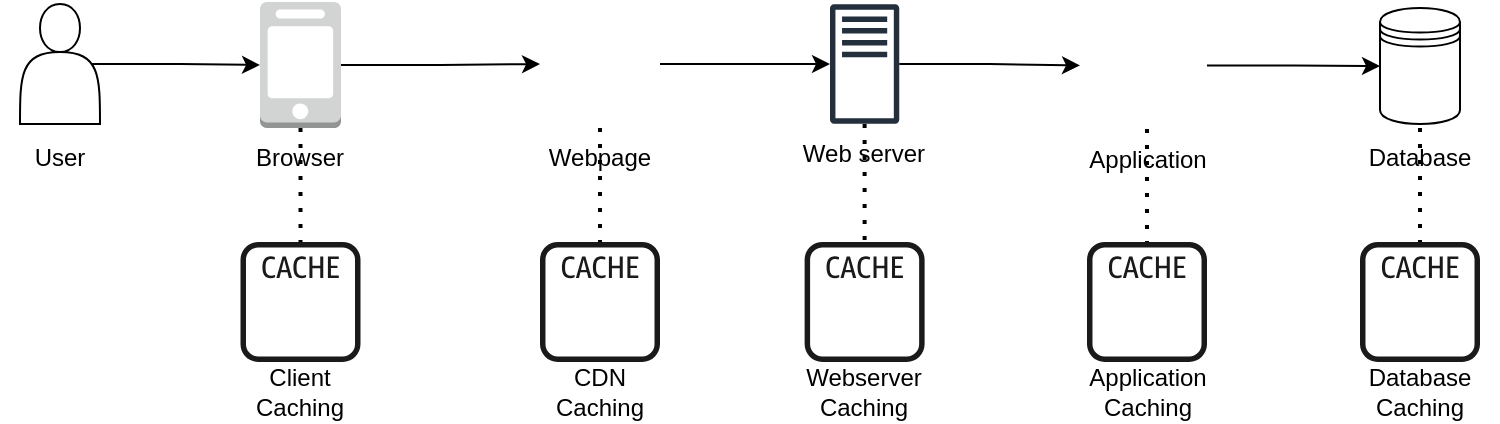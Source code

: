 <mxfile version="21.3.7" type="github">
  <diagram name="Page-1" id="LM_asFJ4TOAk9_saxAfW">
    <mxGraphModel dx="954" dy="502" grid="1" gridSize="10" guides="1" tooltips="1" connect="1" arrows="1" fold="1" page="1" pageScale="1" pageWidth="850" pageHeight="1100" math="0" shadow="0">
      <root>
        <mxCell id="0" />
        <mxCell id="1" parent="0" />
        <mxCell id="LSOb9IBye-6bXAaHgn09-33" value="" style="endArrow=none;dashed=1;html=1;dashPattern=1 3;strokeWidth=2;rounded=0;exitX=0.5;exitY=0;exitDx=0;exitDy=0;" edge="1" parent="1" source="LSOb9IBye-6bXAaHgn09-28" target="LSOb9IBye-6bXAaHgn09-12">
          <mxGeometry width="50" height="50" relative="1" as="geometry">
            <mxPoint x="594" y="184" as="sourcePoint" />
            <mxPoint x="594" y="240" as="targetPoint" />
          </mxGeometry>
        </mxCell>
        <mxCell id="LSOb9IBye-6bXAaHgn09-32" value="" style="endArrow=none;dashed=1;html=1;dashPattern=1 3;strokeWidth=2;rounded=0;exitX=0.5;exitY=0;exitDx=0;exitDy=0;" edge="1" parent="1" source="LSOb9IBye-6bXAaHgn09-23" target="LSOb9IBye-6bXAaHgn09-11">
          <mxGeometry width="50" height="50" relative="1" as="geometry">
            <mxPoint x="452" y="181" as="sourcePoint" />
            <mxPoint x="452" y="240" as="targetPoint" />
          </mxGeometry>
        </mxCell>
        <mxCell id="LSOb9IBye-6bXAaHgn09-31" value="" style="endArrow=none;dashed=1;html=1;dashPattern=1 3;strokeWidth=2;rounded=0;exitX=0.5;exitY=0;exitDx=0;exitDy=0;" edge="1" parent="1" source="LSOb9IBye-6bXAaHgn09-27" target="LSOb9IBye-6bXAaHgn09-10">
          <mxGeometry width="50" height="50" relative="1" as="geometry">
            <mxPoint x="320" y="183" as="sourcePoint" />
            <mxPoint x="320" y="240" as="targetPoint" />
          </mxGeometry>
        </mxCell>
        <mxCell id="LSOb9IBye-6bXAaHgn09-30" value="" style="endArrow=none;dashed=1;html=1;dashPattern=1 3;strokeWidth=2;rounded=0;exitX=0.5;exitY=0;exitDx=0;exitDy=0;" edge="1" parent="1" source="LSOb9IBye-6bXAaHgn09-22" target="LSOb9IBye-6bXAaHgn09-9">
          <mxGeometry width="50" height="50" relative="1" as="geometry">
            <mxPoint x="170" y="183" as="sourcePoint" />
            <mxPoint x="170" y="240" as="targetPoint" />
          </mxGeometry>
        </mxCell>
        <mxCell id="LSOb9IBye-6bXAaHgn09-29" value="" style="endArrow=none;dashed=1;html=1;dashPattern=1 3;strokeWidth=2;rounded=0;exitX=0.5;exitY=0;exitDx=0;exitDy=0;" edge="1" parent="1" source="LSOb9IBye-6bXAaHgn09-21" target="LSOb9IBye-6bXAaHgn09-8">
          <mxGeometry width="50" height="50" relative="1" as="geometry">
            <mxPoint x="370" y="290" as="sourcePoint" />
            <mxPoint x="420" y="240" as="targetPoint" />
          </mxGeometry>
        </mxCell>
        <mxCell id="LSOb9IBye-6bXAaHgn09-14" style="edgeStyle=orthogonalEdgeStyle;rounded=0;orthogonalLoop=1;jettySize=auto;html=1;exitX=0.9;exitY=0.5;exitDx=0;exitDy=0;entryX=0;entryY=0.5;entryDx=0;entryDy=0;entryPerimeter=0;exitPerimeter=0;" edge="1" parent="1" source="LSOb9IBye-6bXAaHgn09-1" target="LSOb9IBye-6bXAaHgn09-2">
          <mxGeometry relative="1" as="geometry" />
        </mxCell>
        <mxCell id="LSOb9IBye-6bXAaHgn09-1" value="" style="shape=actor;whiteSpace=wrap;html=1;" vertex="1" parent="1">
          <mxGeometry x="20" y="111" width="40" height="60" as="geometry" />
        </mxCell>
        <mxCell id="LSOb9IBye-6bXAaHgn09-15" style="edgeStyle=orthogonalEdgeStyle;rounded=0;orthogonalLoop=1;jettySize=auto;html=1;exitX=1;exitY=0.5;exitDx=0;exitDy=0;exitPerimeter=0;" edge="1" parent="1" source="LSOb9IBye-6bXAaHgn09-2" target="LSOb9IBye-6bXAaHgn09-5">
          <mxGeometry relative="1" as="geometry" />
        </mxCell>
        <mxCell id="LSOb9IBye-6bXAaHgn09-2" value="" style="outlineConnect=0;dashed=0;verticalLabelPosition=bottom;verticalAlign=top;align=center;html=1;shape=mxgraph.aws3.mobile_client;fillColor=#D2D3D3;gradientColor=none;" vertex="1" parent="1">
          <mxGeometry x="140" y="110" width="40.5" height="63" as="geometry" />
        </mxCell>
        <mxCell id="LSOb9IBye-6bXAaHgn09-26" style="edgeStyle=orthogonalEdgeStyle;rounded=0;orthogonalLoop=1;jettySize=auto;html=1;exitX=1;exitY=0.5;exitDx=0;exitDy=0;entryX=0;entryY=0.5;entryDx=0;entryDy=0;" edge="1" parent="1" source="LSOb9IBye-6bXAaHgn09-3" target="LSOb9IBye-6bXAaHgn09-7">
          <mxGeometry relative="1" as="geometry" />
        </mxCell>
        <mxCell id="LSOb9IBye-6bXAaHgn09-3" value="" style="shape=image;html=1;verticalAlign=top;verticalLabelPosition=bottom;labelBackgroundColor=#ffffff;imageAspect=0;aspect=fixed;image=https://cdn1.iconfinder.com/data/icons/material-core/18/drive-site-128.png" vertex="1" parent="1">
          <mxGeometry x="550" y="110" width="63.5" height="63.5" as="geometry" />
        </mxCell>
        <mxCell id="LSOb9IBye-6bXAaHgn09-24" style="edgeStyle=orthogonalEdgeStyle;rounded=0;orthogonalLoop=1;jettySize=auto;html=1;exitX=1;exitY=0.5;exitDx=0;exitDy=0;" edge="1" parent="1" source="LSOb9IBye-6bXAaHgn09-5" target="LSOb9IBye-6bXAaHgn09-6">
          <mxGeometry relative="1" as="geometry" />
        </mxCell>
        <mxCell id="LSOb9IBye-6bXAaHgn09-5" value="" style="shape=image;html=1;verticalAlign=top;verticalLabelPosition=bottom;labelBackgroundColor=#ffffff;imageAspect=0;aspect=fixed;image=https://cdn2.iconfinder.com/data/icons/boxicons-solid-vol-2/24/bxs-file-html-128.png" vertex="1" parent="1">
          <mxGeometry x="280" y="111" width="60" height="60" as="geometry" />
        </mxCell>
        <mxCell id="LSOb9IBye-6bXAaHgn09-25" value="" style="edgeStyle=orthogonalEdgeStyle;rounded=0;orthogonalLoop=1;jettySize=auto;html=1;entryX=0;entryY=0.5;entryDx=0;entryDy=0;" edge="1" parent="1" source="LSOb9IBye-6bXAaHgn09-6" target="LSOb9IBye-6bXAaHgn09-3">
          <mxGeometry relative="1" as="geometry" />
        </mxCell>
        <mxCell id="LSOb9IBye-6bXAaHgn09-6" value="" style="sketch=0;outlineConnect=0;fontColor=#232F3E;gradientColor=none;fillColor=#232F3D;strokeColor=none;dashed=0;verticalLabelPosition=bottom;verticalAlign=top;align=center;html=1;fontSize=12;fontStyle=0;aspect=fixed;pointerEvents=1;shape=mxgraph.aws4.traditional_server;" vertex="1" parent="1">
          <mxGeometry x="425" y="111" width="34.62" height="60" as="geometry" />
        </mxCell>
        <mxCell id="LSOb9IBye-6bXAaHgn09-7" value="" style="shape=datastore;whiteSpace=wrap;html=1;" vertex="1" parent="1">
          <mxGeometry x="700" y="113" width="40" height="58" as="geometry" />
        </mxCell>
        <mxCell id="LSOb9IBye-6bXAaHgn09-8" value="" style="sketch=0;outlineConnect=0;fontColor=#232F3E;gradientColor=none;fillColor=#1A1A1A;strokeColor=none;dashed=0;verticalLabelPosition=bottom;verticalAlign=top;align=center;html=1;fontSize=12;fontStyle=0;aspect=fixed;pointerEvents=1;shape=mxgraph.aws4.cache_node;" vertex="1" parent="1">
          <mxGeometry x="130.25" y="230" width="60" height="60" as="geometry" />
        </mxCell>
        <mxCell id="LSOb9IBye-6bXAaHgn09-9" value="" style="sketch=0;outlineConnect=0;fontColor=#232F3E;gradientColor=none;fillColor=#1A1A1A;strokeColor=none;dashed=0;verticalLabelPosition=bottom;verticalAlign=top;align=center;html=1;fontSize=12;fontStyle=0;aspect=fixed;pointerEvents=1;shape=mxgraph.aws4.cache_node;" vertex="1" parent="1">
          <mxGeometry x="280" y="230" width="60" height="60" as="geometry" />
        </mxCell>
        <mxCell id="LSOb9IBye-6bXAaHgn09-10" value="" style="sketch=0;outlineConnect=0;fontColor=#232F3E;gradientColor=none;fillColor=#1A1A1A;strokeColor=none;dashed=0;verticalLabelPosition=bottom;verticalAlign=top;align=center;html=1;fontSize=12;fontStyle=0;aspect=fixed;pointerEvents=1;shape=mxgraph.aws4.cache_node;" vertex="1" parent="1">
          <mxGeometry x="412.31" y="230" width="60" height="60" as="geometry" />
        </mxCell>
        <mxCell id="LSOb9IBye-6bXAaHgn09-11" value="" style="sketch=0;outlineConnect=0;fontColor=#232F3E;gradientColor=none;fillColor=#1A1A1A;strokeColor=none;dashed=0;verticalLabelPosition=bottom;verticalAlign=top;align=center;html=1;fontSize=12;fontStyle=0;aspect=fixed;pointerEvents=1;shape=mxgraph.aws4.cache_node;" vertex="1" parent="1">
          <mxGeometry x="553.5" y="230" width="60" height="60" as="geometry" />
        </mxCell>
        <mxCell id="LSOb9IBye-6bXAaHgn09-12" value="" style="sketch=0;outlineConnect=0;fontColor=#232F3E;gradientColor=none;fillColor=#1A1A1A;strokeColor=none;dashed=0;verticalLabelPosition=bottom;verticalAlign=top;align=center;html=1;fontSize=12;fontStyle=0;aspect=fixed;pointerEvents=1;shape=mxgraph.aws4.cache_node;" vertex="1" parent="1">
          <mxGeometry x="690" y="230" width="60" height="60" as="geometry" />
        </mxCell>
        <mxCell id="LSOb9IBye-6bXAaHgn09-20" value="User" style="text;html=1;strokeColor=none;fillColor=none;align=center;verticalAlign=middle;whiteSpace=wrap;rounded=0;" vertex="1" parent="1">
          <mxGeometry x="10" y="173" width="60" height="30" as="geometry" />
        </mxCell>
        <mxCell id="LSOb9IBye-6bXAaHgn09-21" value="Browser" style="text;html=1;strokeColor=none;fillColor=none;align=center;verticalAlign=middle;whiteSpace=wrap;rounded=0;" vertex="1" parent="1">
          <mxGeometry x="130.25" y="173" width="60" height="30" as="geometry" />
        </mxCell>
        <mxCell id="LSOb9IBye-6bXAaHgn09-22" value="Webpage" style="text;html=1;strokeColor=none;fillColor=none;align=center;verticalAlign=middle;whiteSpace=wrap;rounded=0;" vertex="1" parent="1">
          <mxGeometry x="280" y="173" width="60" height="30" as="geometry" />
        </mxCell>
        <mxCell id="LSOb9IBye-6bXAaHgn09-23" value="Application" style="text;html=1;strokeColor=none;fillColor=none;align=center;verticalAlign=middle;whiteSpace=wrap;rounded=0;" vertex="1" parent="1">
          <mxGeometry x="553.5" y="173.5" width="60" height="30" as="geometry" />
        </mxCell>
        <mxCell id="LSOb9IBye-6bXAaHgn09-27" value="Web server" style="text;html=1;strokeColor=none;fillColor=none;align=center;verticalAlign=middle;whiteSpace=wrap;rounded=0;" vertex="1" parent="1">
          <mxGeometry x="403.46" y="171" width="77.69" height="30" as="geometry" />
        </mxCell>
        <mxCell id="LSOb9IBye-6bXAaHgn09-28" value="Database" style="text;html=1;strokeColor=none;fillColor=none;align=center;verticalAlign=middle;whiteSpace=wrap;rounded=0;" vertex="1" parent="1">
          <mxGeometry x="681.15" y="173" width="77.69" height="30" as="geometry" />
        </mxCell>
        <mxCell id="LSOb9IBye-6bXAaHgn09-35" value="Client&lt;br&gt;Caching" style="text;html=1;strokeColor=none;fillColor=none;align=center;verticalAlign=middle;whiteSpace=wrap;rounded=0;" vertex="1" parent="1">
          <mxGeometry x="130" y="290" width="60" height="30" as="geometry" />
        </mxCell>
        <mxCell id="LSOb9IBye-6bXAaHgn09-36" value="CDN&lt;br&gt;Caching" style="text;html=1;strokeColor=none;fillColor=none;align=center;verticalAlign=middle;whiteSpace=wrap;rounded=0;" vertex="1" parent="1">
          <mxGeometry x="280" y="290" width="60" height="30" as="geometry" />
        </mxCell>
        <mxCell id="LSOb9IBye-6bXAaHgn09-37" value="Webserver&lt;br&gt;Caching" style="text;html=1;strokeColor=none;fillColor=none;align=center;verticalAlign=middle;whiteSpace=wrap;rounded=0;" vertex="1" parent="1">
          <mxGeometry x="412.31" y="290" width="60" height="30" as="geometry" />
        </mxCell>
        <mxCell id="LSOb9IBye-6bXAaHgn09-38" value="Application&lt;br&gt;Caching" style="text;html=1;strokeColor=none;fillColor=none;align=center;verticalAlign=middle;whiteSpace=wrap;rounded=0;" vertex="1" parent="1">
          <mxGeometry x="553.5" y="290" width="60" height="30" as="geometry" />
        </mxCell>
        <mxCell id="LSOb9IBye-6bXAaHgn09-39" value="Database&lt;br&gt;Caching" style="text;html=1;strokeColor=none;fillColor=none;align=center;verticalAlign=middle;whiteSpace=wrap;rounded=0;" vertex="1" parent="1">
          <mxGeometry x="690" y="290" width="60" height="30" as="geometry" />
        </mxCell>
      </root>
    </mxGraphModel>
  </diagram>
</mxfile>
